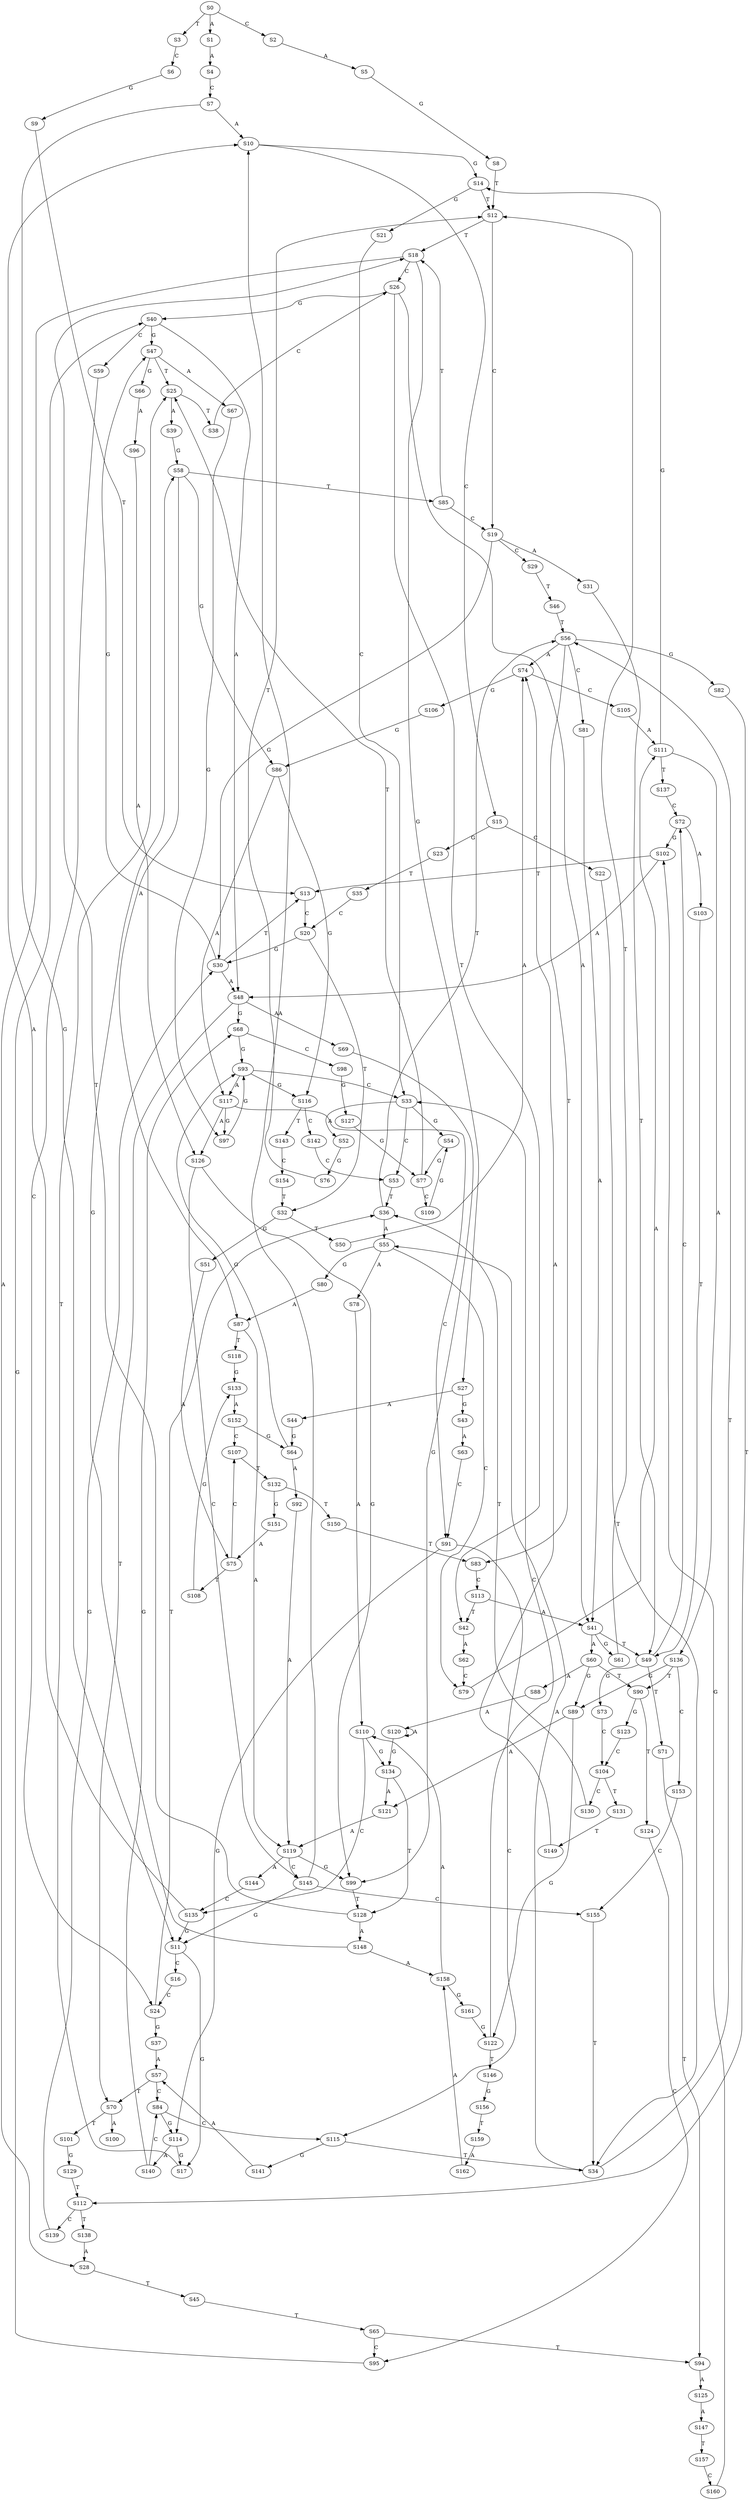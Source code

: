 strict digraph  {
	S0 -> S1 [ label = A ];
	S0 -> S2 [ label = C ];
	S0 -> S3 [ label = T ];
	S1 -> S4 [ label = A ];
	S2 -> S5 [ label = A ];
	S3 -> S6 [ label = C ];
	S4 -> S7 [ label = C ];
	S5 -> S8 [ label = G ];
	S6 -> S9 [ label = G ];
	S7 -> S10 [ label = A ];
	S7 -> S11 [ label = G ];
	S8 -> S12 [ label = T ];
	S9 -> S13 [ label = T ];
	S10 -> S14 [ label = G ];
	S10 -> S15 [ label = C ];
	S11 -> S16 [ label = C ];
	S11 -> S17 [ label = G ];
	S12 -> S18 [ label = T ];
	S12 -> S19 [ label = C ];
	S13 -> S20 [ label = C ];
	S14 -> S12 [ label = T ];
	S14 -> S21 [ label = G ];
	S15 -> S22 [ label = C ];
	S15 -> S23 [ label = G ];
	S16 -> S24 [ label = C ];
	S17 -> S25 [ label = T ];
	S18 -> S26 [ label = C ];
	S18 -> S27 [ label = G ];
	S18 -> S28 [ label = A ];
	S19 -> S29 [ label = C ];
	S19 -> S30 [ label = G ];
	S19 -> S31 [ label = A ];
	S20 -> S30 [ label = G ];
	S20 -> S32 [ label = T ];
	S21 -> S33 [ label = C ];
	S22 -> S34 [ label = T ];
	S23 -> S35 [ label = T ];
	S24 -> S36 [ label = T ];
	S24 -> S37 [ label = G ];
	S25 -> S38 [ label = T ];
	S25 -> S39 [ label = A ];
	S26 -> S40 [ label = G ];
	S26 -> S41 [ label = A ];
	S26 -> S42 [ label = T ];
	S27 -> S43 [ label = G ];
	S27 -> S44 [ label = A ];
	S28 -> S45 [ label = T ];
	S29 -> S46 [ label = T ];
	S30 -> S47 [ label = G ];
	S30 -> S48 [ label = A ];
	S30 -> S13 [ label = T ];
	S31 -> S49 [ label = T ];
	S32 -> S50 [ label = T ];
	S32 -> S51 [ label = G ];
	S33 -> S52 [ label = A ];
	S33 -> S53 [ label = C ];
	S33 -> S54 [ label = G ];
	S34 -> S55 [ label = A ];
	S34 -> S56 [ label = T ];
	S35 -> S20 [ label = C ];
	S36 -> S55 [ label = A ];
	S36 -> S56 [ label = T ];
	S37 -> S57 [ label = A ];
	S38 -> S26 [ label = C ];
	S39 -> S58 [ label = G ];
	S40 -> S48 [ label = A ];
	S40 -> S47 [ label = G ];
	S40 -> S59 [ label = C ];
	S41 -> S60 [ label = A ];
	S41 -> S61 [ label = G ];
	S41 -> S49 [ label = T ];
	S42 -> S62 [ label = A ];
	S43 -> S63 [ label = A ];
	S44 -> S64 [ label = G ];
	S45 -> S65 [ label = T ];
	S46 -> S56 [ label = T ];
	S47 -> S66 [ label = G ];
	S47 -> S67 [ label = A ];
	S47 -> S25 [ label = T ];
	S48 -> S68 [ label = G ];
	S48 -> S69 [ label = A ];
	S48 -> S70 [ label = T ];
	S49 -> S71 [ label = T ];
	S49 -> S72 [ label = C ];
	S49 -> S73 [ label = G ];
	S50 -> S74 [ label = A ];
	S51 -> S75 [ label = A ];
	S52 -> S76 [ label = G ];
	S53 -> S36 [ label = T ];
	S54 -> S77 [ label = G ];
	S55 -> S78 [ label = A ];
	S55 -> S79 [ label = C ];
	S55 -> S80 [ label = G ];
	S56 -> S81 [ label = C ];
	S56 -> S82 [ label = G ];
	S56 -> S83 [ label = T ];
	S56 -> S74 [ label = A ];
	S57 -> S84 [ label = C ];
	S57 -> S70 [ label = T ];
	S58 -> S85 [ label = T ];
	S58 -> S86 [ label = G ];
	S58 -> S87 [ label = A ];
	S59 -> S24 [ label = C ];
	S60 -> S88 [ label = A ];
	S60 -> S89 [ label = G ];
	S60 -> S90 [ label = T ];
	S61 -> S12 [ label = T ];
	S62 -> S79 [ label = C ];
	S63 -> S91 [ label = C ];
	S64 -> S92 [ label = A ];
	S64 -> S93 [ label = G ];
	S65 -> S94 [ label = T ];
	S65 -> S95 [ label = C ];
	S66 -> S96 [ label = A ];
	S67 -> S97 [ label = G ];
	S68 -> S93 [ label = G ];
	S68 -> S98 [ label = C ];
	S69 -> S99 [ label = G ];
	S70 -> S100 [ label = A ];
	S70 -> S101 [ label = T ];
	S71 -> S94 [ label = T ];
	S72 -> S102 [ label = G ];
	S72 -> S103 [ label = A ];
	S73 -> S104 [ label = C ];
	S74 -> S105 [ label = C ];
	S74 -> S106 [ label = G ];
	S75 -> S107 [ label = C ];
	S75 -> S108 [ label = T ];
	S76 -> S12 [ label = T ];
	S77 -> S25 [ label = T ];
	S77 -> S109 [ label = C ];
	S78 -> S110 [ label = A ];
	S79 -> S111 [ label = A ];
	S80 -> S87 [ label = A ];
	S81 -> S41 [ label = A ];
	S82 -> S112 [ label = T ];
	S83 -> S113 [ label = C ];
	S84 -> S114 [ label = G ];
	S84 -> S115 [ label = C ];
	S85 -> S18 [ label = T ];
	S85 -> S19 [ label = C ];
	S86 -> S116 [ label = G ];
	S86 -> S117 [ label = A ];
	S87 -> S118 [ label = T ];
	S87 -> S119 [ label = A ];
	S88 -> S120 [ label = A ];
	S89 -> S121 [ label = A ];
	S89 -> S122 [ label = G ];
	S90 -> S123 [ label = G ];
	S90 -> S124 [ label = T ];
	S91 -> S115 [ label = C ];
	S91 -> S114 [ label = G ];
	S92 -> S119 [ label = A ];
	S93 -> S117 [ label = A ];
	S93 -> S33 [ label = C ];
	S93 -> S116 [ label = G ];
	S94 -> S125 [ label = A ];
	S95 -> S40 [ label = G ];
	S96 -> S126 [ label = A ];
	S97 -> S93 [ label = G ];
	S98 -> S127 [ label = G ];
	S99 -> S128 [ label = T ];
	S101 -> S129 [ label = G ];
	S102 -> S48 [ label = A ];
	S102 -> S13 [ label = T ];
	S103 -> S49 [ label = T ];
	S104 -> S130 [ label = C ];
	S104 -> S131 [ label = T ];
	S105 -> S111 [ label = A ];
	S106 -> S86 [ label = G ];
	S107 -> S132 [ label = T ];
	S108 -> S133 [ label = G ];
	S109 -> S54 [ label = G ];
	S110 -> S134 [ label = G ];
	S110 -> S135 [ label = C ];
	S111 -> S136 [ label = A ];
	S111 -> S137 [ label = T ];
	S111 -> S14 [ label = G ];
	S112 -> S138 [ label = T ];
	S112 -> S139 [ label = C ];
	S113 -> S42 [ label = T ];
	S113 -> S41 [ label = A ];
	S114 -> S17 [ label = G ];
	S114 -> S140 [ label = A ];
	S115 -> S34 [ label = T ];
	S115 -> S141 [ label = G ];
	S116 -> S142 [ label = C ];
	S116 -> S143 [ label = T ];
	S117 -> S91 [ label = C ];
	S117 -> S126 [ label = A ];
	S117 -> S97 [ label = G ];
	S118 -> S133 [ label = G ];
	S119 -> S99 [ label = G ];
	S119 -> S144 [ label = A ];
	S119 -> S145 [ label = C ];
	S120 -> S134 [ label = G ];
	S120 -> S120 [ label = A ];
	S121 -> S119 [ label = A ];
	S122 -> S146 [ label = T ];
	S122 -> S33 [ label = C ];
	S123 -> S104 [ label = C ];
	S124 -> S95 [ label = C ];
	S125 -> S147 [ label = A ];
	S126 -> S145 [ label = C ];
	S126 -> S99 [ label = G ];
	S127 -> S77 [ label = G ];
	S128 -> S18 [ label = T ];
	S128 -> S148 [ label = A ];
	S129 -> S112 [ label = T ];
	S130 -> S36 [ label = T ];
	S131 -> S149 [ label = T ];
	S132 -> S150 [ label = T ];
	S132 -> S151 [ label = G ];
	S133 -> S152 [ label = A ];
	S134 -> S121 [ label = A ];
	S134 -> S128 [ label = T ];
	S135 -> S11 [ label = G ];
	S135 -> S10 [ label = A ];
	S136 -> S90 [ label = T ];
	S136 -> S89 [ label = G ];
	S136 -> S153 [ label = C ];
	S137 -> S72 [ label = C ];
	S138 -> S28 [ label = A ];
	S139 -> S30 [ label = G ];
	S140 -> S84 [ label = C ];
	S140 -> S68 [ label = G ];
	S141 -> S57 [ label = A ];
	S142 -> S53 [ label = C ];
	S143 -> S154 [ label = C ];
	S144 -> S135 [ label = C ];
	S145 -> S11 [ label = G ];
	S145 -> S155 [ label = C ];
	S145 -> S10 [ label = A ];
	S146 -> S156 [ label = G ];
	S147 -> S157 [ label = T ];
	S148 -> S158 [ label = A ];
	S148 -> S58 [ label = G ];
	S149 -> S74 [ label = A ];
	S150 -> S83 [ label = T ];
	S151 -> S75 [ label = A ];
	S152 -> S64 [ label = G ];
	S152 -> S107 [ label = C ];
	S153 -> S155 [ label = C ];
	S154 -> S32 [ label = T ];
	S155 -> S34 [ label = T ];
	S156 -> S159 [ label = T ];
	S157 -> S160 [ label = C ];
	S158 -> S110 [ label = A ];
	S158 -> S161 [ label = G ];
	S159 -> S162 [ label = A ];
	S160 -> S102 [ label = G ];
	S161 -> S122 [ label = G ];
	S162 -> S158 [ label = A ];
}
